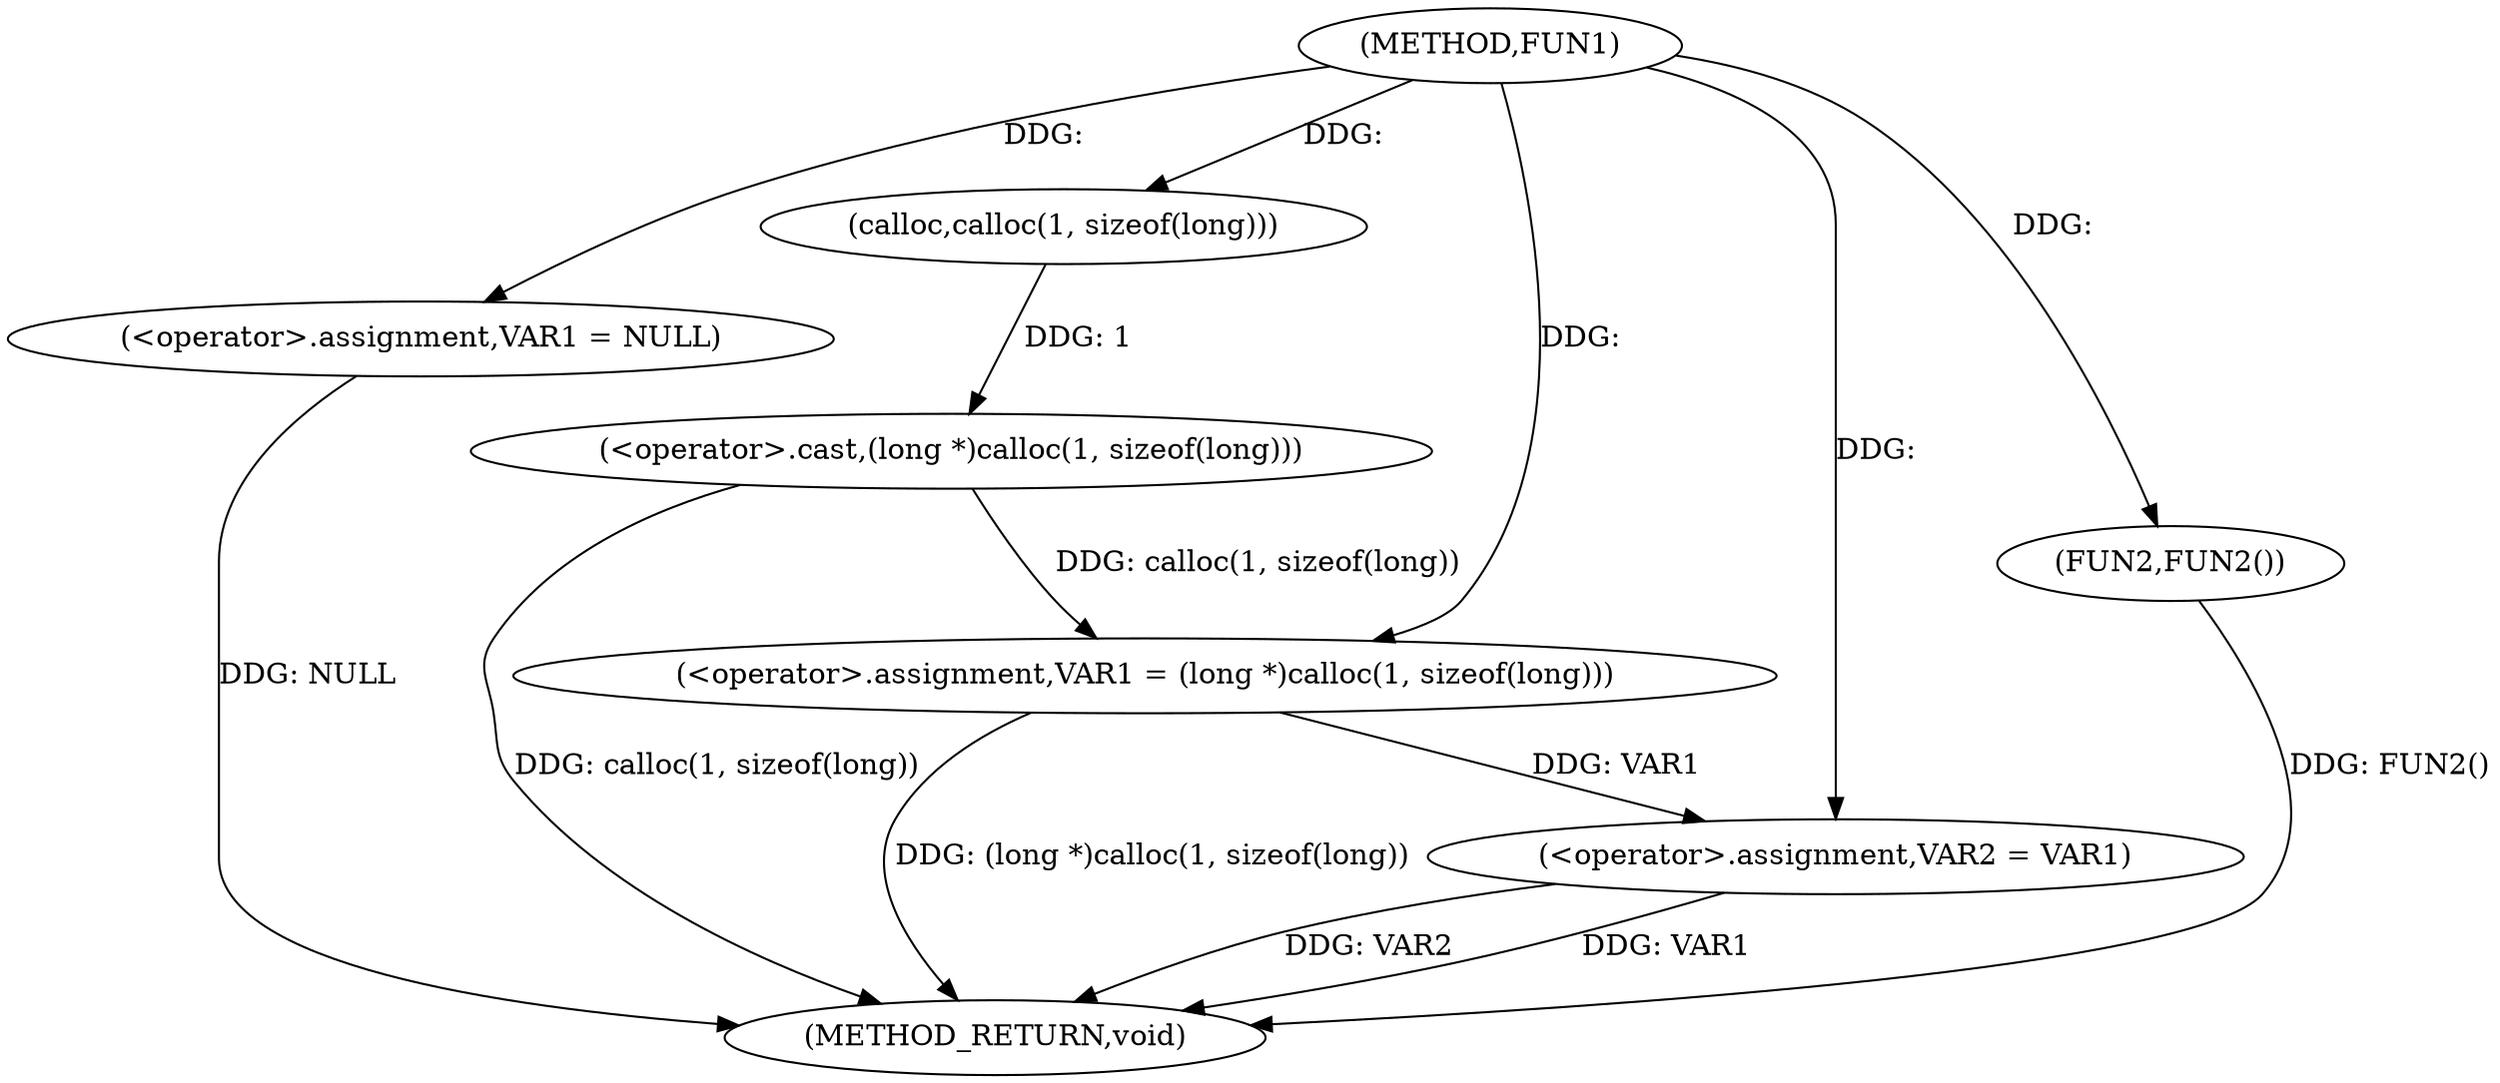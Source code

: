 digraph FUN1 {  
"1000100" [label = "(METHOD,FUN1)" ]
"1000118" [label = "(METHOD_RETURN,void)" ]
"1000103" [label = "(<operator>.assignment,VAR1 = NULL)" ]
"1000106" [label = "(<operator>.assignment,VAR1 = (long *)calloc(1, sizeof(long)))" ]
"1000108" [label = "(<operator>.cast,(long *)calloc(1, sizeof(long)))" ]
"1000110" [label = "(calloc,calloc(1, sizeof(long)))" ]
"1000114" [label = "(<operator>.assignment,VAR2 = VAR1)" ]
"1000117" [label = "(FUN2,FUN2())" ]
  "1000117" -> "1000118"  [ label = "DDG: FUN2()"] 
  "1000106" -> "1000118"  [ label = "DDG: (long *)calloc(1, sizeof(long))"] 
  "1000103" -> "1000118"  [ label = "DDG: NULL"] 
  "1000114" -> "1000118"  [ label = "DDG: VAR2"] 
  "1000108" -> "1000118"  [ label = "DDG: calloc(1, sizeof(long))"] 
  "1000114" -> "1000118"  [ label = "DDG: VAR1"] 
  "1000100" -> "1000103"  [ label = "DDG: "] 
  "1000108" -> "1000106"  [ label = "DDG: calloc(1, sizeof(long))"] 
  "1000100" -> "1000106"  [ label = "DDG: "] 
  "1000110" -> "1000108"  [ label = "DDG: 1"] 
  "1000100" -> "1000110"  [ label = "DDG: "] 
  "1000106" -> "1000114"  [ label = "DDG: VAR1"] 
  "1000100" -> "1000114"  [ label = "DDG: "] 
  "1000100" -> "1000117"  [ label = "DDG: "] 
}

